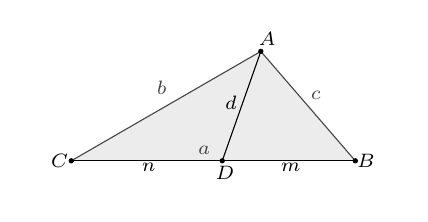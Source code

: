 \definecolor{zzttqq}{rgb}{0.267,0.267,0.267}
\begin{tikzpicture}[line cap=round,line join=round,>=triangle 45,x=1.0cm,y=1.0cm,scale=0.5]
\clip(-5.028,0.858) rectangle (4.19,5.082);
\fill[color=zzttqq,fill=zzttqq,fill opacity=0.1] (0.66,4.48) -- (3.06,1.7) -- (-4.155,1.7) -- cycle;
\draw [color=zzttqq] (0.66,4.48)-- (3.06,1.7);
\draw [color=zzttqq] (3.06,1.7)-- (-4.155,1.7);
\draw [color=zzttqq] (-4.155,1.7)-- (0.66,4.48);
\draw (0.66,4.48)-- (-0.32,1.7);
\draw (-4.155,1.7)-- (-0.32,1.7);
\draw (-0.32,1.7)-- (3.06,1.7);
\begin{scriptsize}
\draw [fill=black] (0.66,4.48) circle (1.5pt);
\draw[color=black] (0.824,4.796) node {$A$};
\draw [fill=black] (3.06,1.7) circle (1.5pt);
\draw[color=black] (3.332,1.694) node {$B$};
\draw [fill=black] (-4.155,1.7) circle (1.5pt);
\draw[color=black] (-4.456,1.694) node {$C$};
\draw[color=zzttqq] (2.056,3.366) node {$c$};
\draw[color=zzttqq] (-0.782,1.958) node {$a$};
\draw[color=zzttqq] (-1.86,3.564) node {$b$};
\draw [fill=black] (-0.32,1.7) circle (1.5pt);
\draw[color=black] (-0.254,1.386) node {$D$};
\draw[color=black] (-0.1,3.168) node {$d$};
\draw[color=black] (-2.19,1.54) node {$n$};
\draw[color=black] (1.418,1.54) node {$m$};
\end{scriptsize}
\end{tikzpicture}